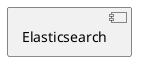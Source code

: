 @startuml
	[Elasticsearch] as elasticsearch [[../computational/catalogue/elasticsearch.html]]
@enduml
